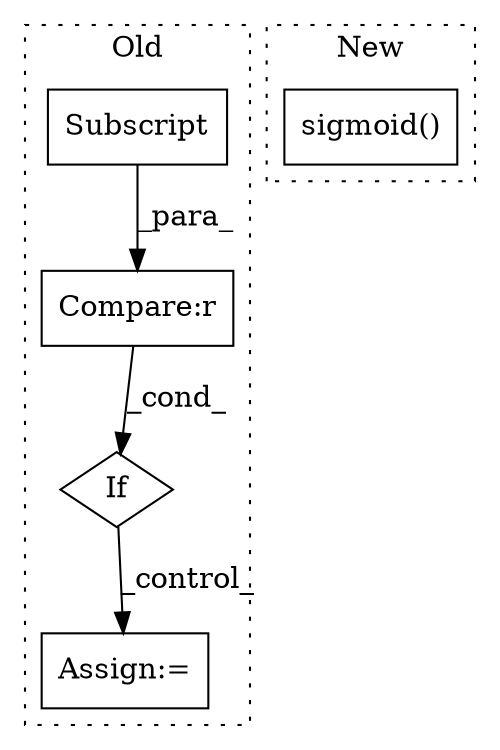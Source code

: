 digraph G {
subgraph cluster0 {
1 [label="If" a="96" s="1876" l="3" shape="diamond"];
3 [label="Assign:=" a="68" s="1953" l="3" shape="box"];
4 [label="Compare:r" a="40" s="1879" l="36" shape="box"];
5 [label="Subscript" a="63" s="1879,0" l="16,0" shape="box"];
label = "Old";
style="dotted";
}
subgraph cluster1 {
2 [label="sigmoid()" a="75" s="1969,1985" l="10,1" shape="box"];
label = "New";
style="dotted";
}
1 -> 3 [label="_control_"];
4 -> 1 [label="_cond_"];
5 -> 4 [label="_para_"];
}